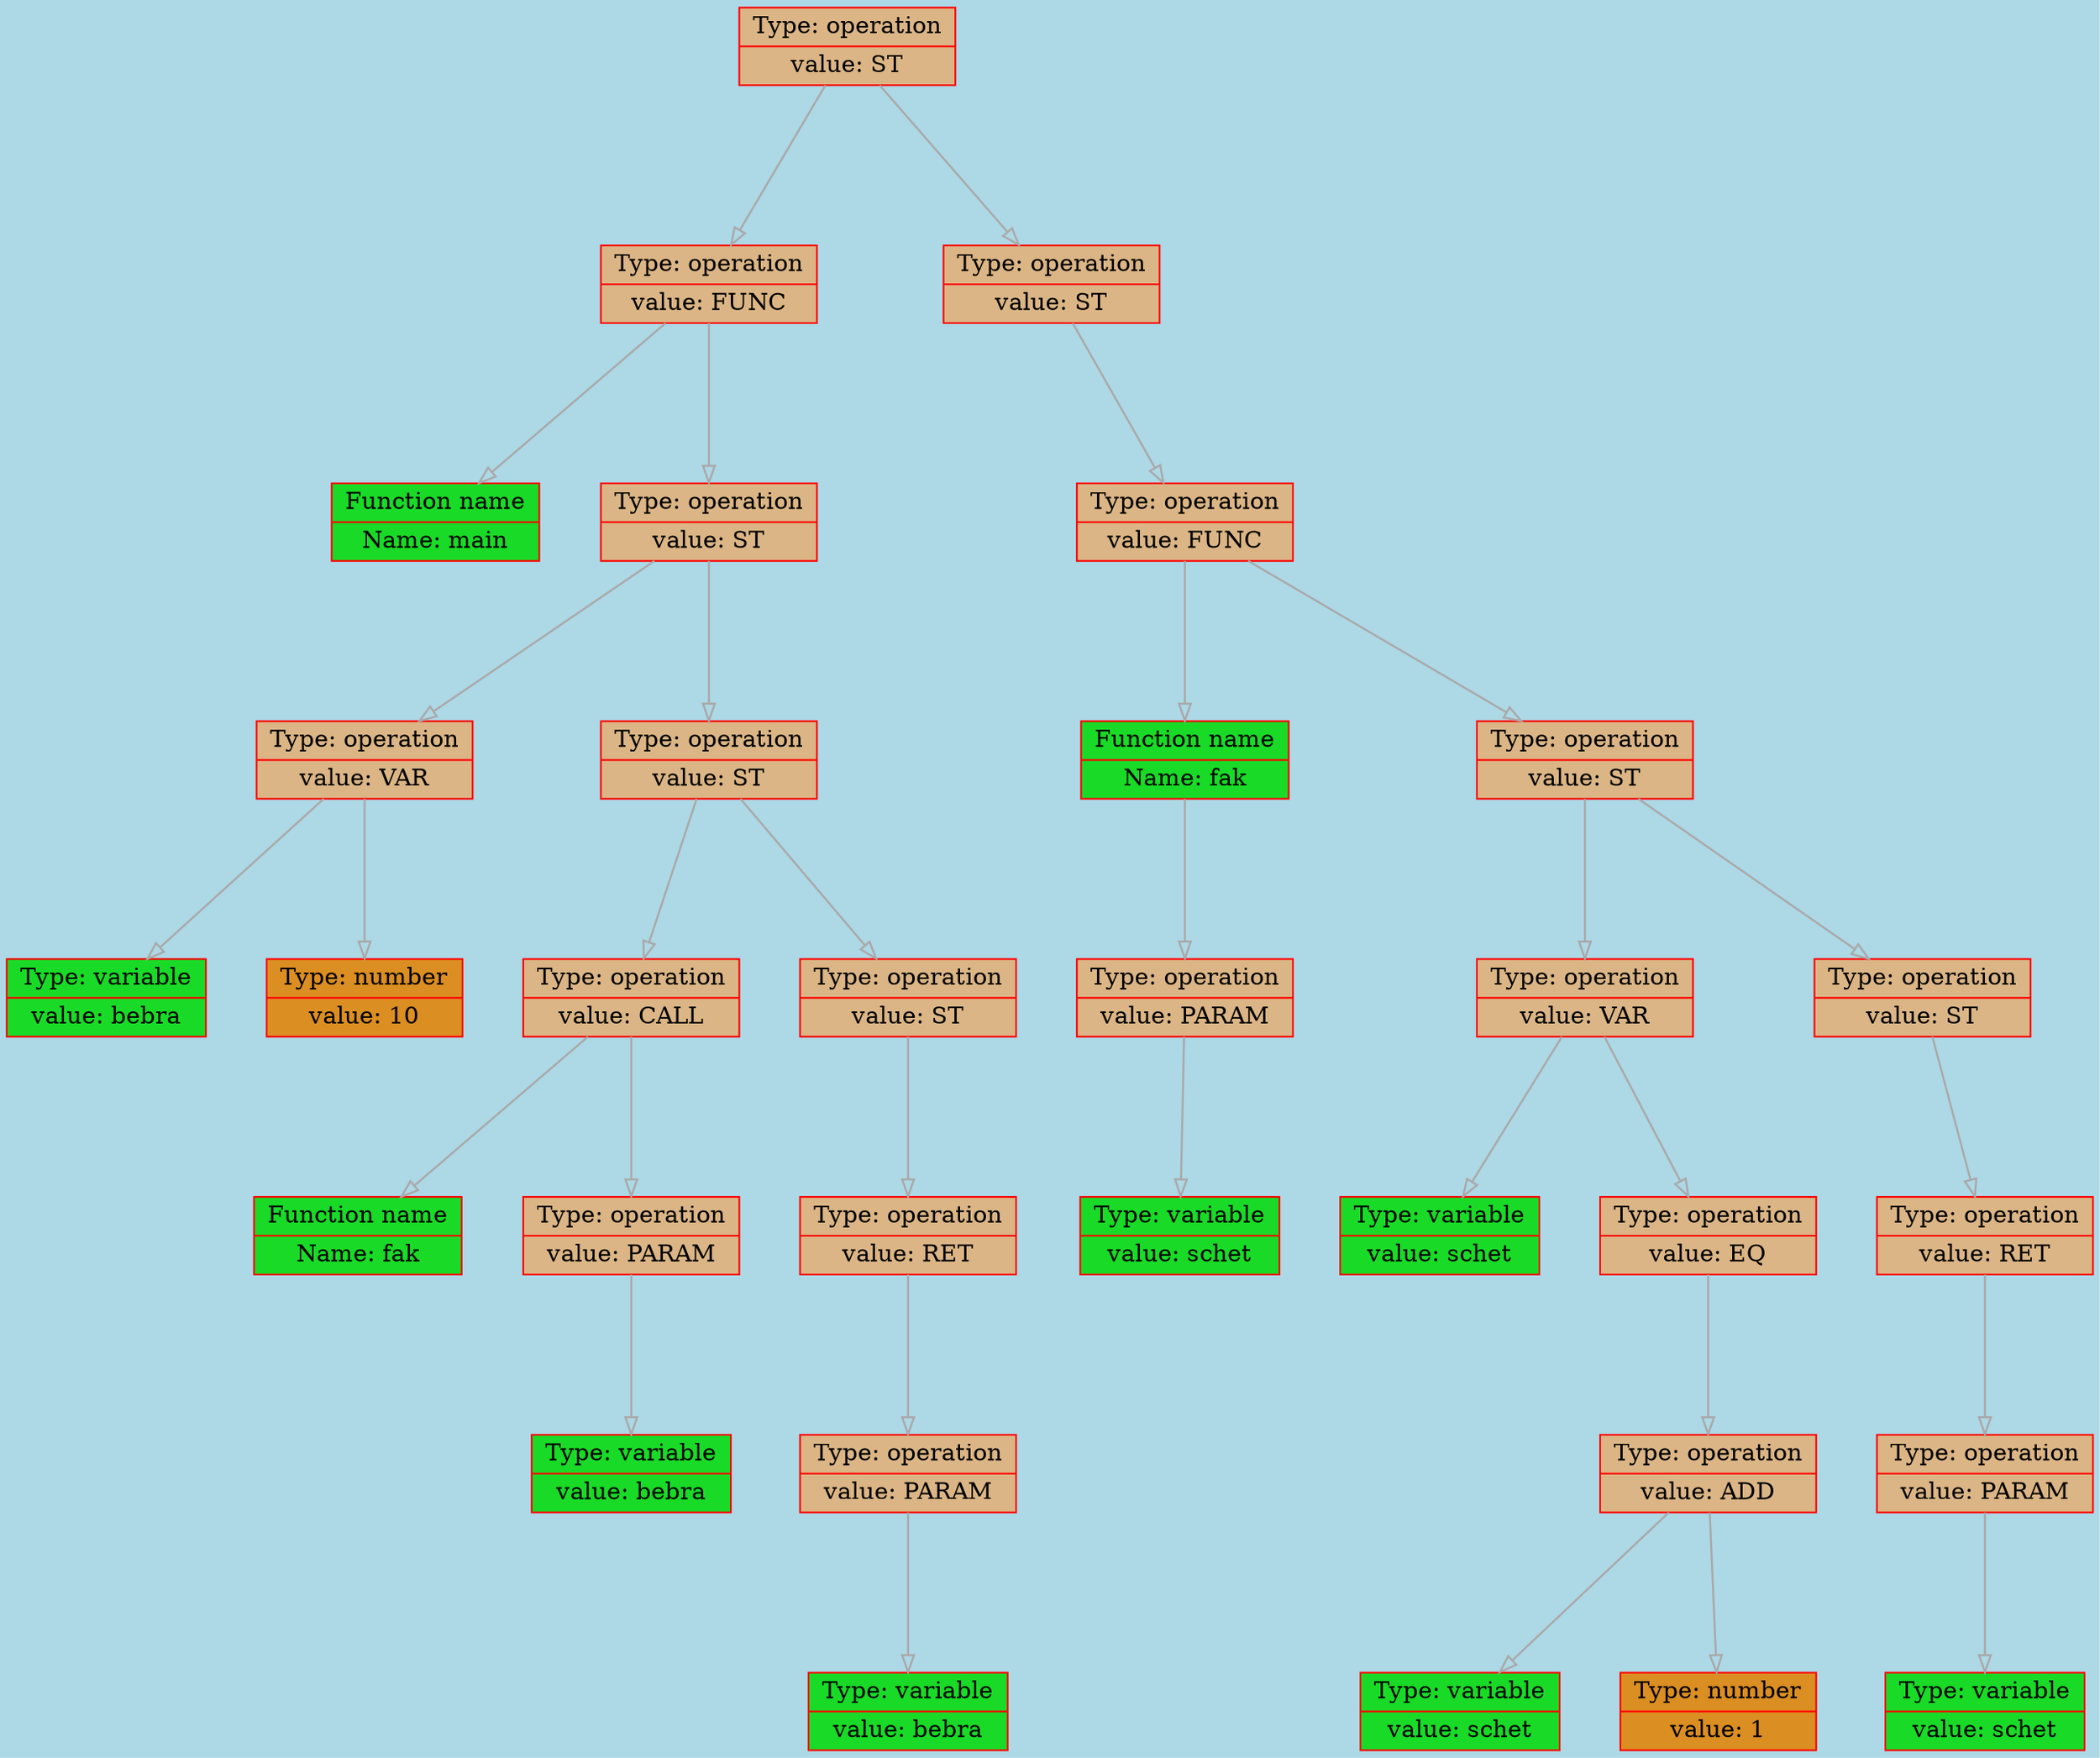 
    digraph g {
        bgcolor="lightblue";
        dpi      = 200;
        fontname = "Comic Sans MS";
        fontsize = 20;
        rankdir   =  TB;
        edge [color = darkgrey, arrowhead = onormal, arrowsize = 1, penwidth = 1.2]
        graph[fillcolor = lightgreen, ranksep = 1.3, nodesep = 0.5,
        style = "rounded, filled",color = green, penwidth = 2]

    Node00000190b186a090[shape=record, width=0.2, style="filled", color="red", fillcolor="#DBB585",label=" {Type: operation | value: ST}"] 
 
Node00000190b1869770[shape=record, width=0.2, style="filled", color="red", fillcolor="#DBB585",label=" {Type: operation | value: FUNC}"] 
 
Node00000190b1867630[shape=record, width=0.2, style="filled", color="red", fillcolor="#19DB27",label=" {Function name |Name: main}"] 
 
Node00000190b1869740[shape=record, width=0.2, style="filled", color="red", fillcolor="#DBB585",label=" {Type: operation | value: ST}"] 
 
Node00000190b1869590[shape=record, width=0.2, style="filled", color="red", fillcolor="#DBB585",label=" {Type: operation | value: VAR}"] 
 
Node00000190b1867660[shape=record, width=0.2, style="filled", color="red", fillcolor="#19DB27",label=" {Type: variable | value: bebra}"] 
 
Node00000190b1867690[shape=record, width=0.2, style="filled", color="red", fillcolor="#DB8E21",label=" {Type: number | value: 10}"] 
 
Node00000190b1869800[shape=record, width=0.2, style="filled", color="red", fillcolor="#DBB585",label=" {Type: operation | value: ST}"] 
 
Node00000190b1869710[shape=record, width=0.2, style="filled", color="red", fillcolor="#DBB585",label=" {Type: operation | value: CALL}"] 
 
Node00000190b1869650[shape=record, width=0.2, style="filled", color="red", fillcolor="#19DB27",label=" {Function name |Name: fak}"] 
 
Node00000190b18697a0[shape=record, width=0.2, style="filled", color="red", fillcolor="#DBB585",label=" {Type: operation | value: PARAM}"] 
 
Node00000190b1869830[shape=record, width=0.2, style="filled", color="red", fillcolor="#19DB27",label=" {Type: variable | value: bebra}"] 
 
Node00000190b18695c0[shape=record, width=0.2, style="filled", color="red", fillcolor="#DBB585",label=" {Type: operation | value: ST}"] 
 
Node00000190b1869680[shape=record, width=0.2, style="filled", color="red", fillcolor="#DBB585",label=" {Type: operation | value: RET}"] 
 
Node00000190b18697d0[shape=record, width=0.2, style="filled", color="red", fillcolor="#DBB585",label=" {Type: operation | value: PARAM}"] 
 
Node00000190b1869560[shape=record, width=0.2, style="filled", color="red", fillcolor="#19DB27",label=" {Type: variable | value: bebra}"] 
 
Node00000190b186a000[shape=record, width=0.2, style="filled", color="red", fillcolor="#DBB585",label=" {Type: operation | value: ST}"] 
 
Node00000190b1869d00[shape=record, width=0.2, style="filled", color="red", fillcolor="#DBB585",label=" {Type: operation | value: FUNC}"] 
 
Node00000190b18695f0[shape=record, width=0.2, style="filled", color="red", fillcolor="#19DB27",label=" {Function name |Name: fak}"] 
 
Node00000190b1869890[shape=record, width=0.2, style="filled", color="red", fillcolor="#DBB585",label=" {Type: operation | value: PARAM}"] 
 
Node00000190b1869860[shape=record, width=0.2, style="filled", color="red", fillcolor="#19DB27",label=" {Type: variable | value: schet}"] 
 
Node00000190b186a060[shape=record, width=0.2, style="filled", color="red", fillcolor="#DBB585",label=" {Type: operation | value: ST}"] 
 
Node00000190b1869ee0[shape=record, width=0.2, style="filled", color="red", fillcolor="#DBB585",label=" {Type: operation | value: VAR}"] 
 
Node00000190b18698c0[shape=record, width=0.2, style="filled", color="red", fillcolor="#19DB27",label=" {Type: variable | value: schet}"] 
 
Node00000190b1869f70[shape=record, width=0.2, style="filled", color="red", fillcolor="#DBB585",label=" {Type: operation | value: EQ}"] 
 
Node00000190b18696e0[shape=record, width=0.2, style="filled", color="red", fillcolor="#DBB585",label=" {Type: operation | value: ADD}"] 
 
Node00000190b1869620[shape=record, width=0.2, style="filled", color="red", fillcolor="#19DB27",label=" {Type: variable | value: schet}"] 
 
Node00000190b18696b0[shape=record, width=0.2, style="filled", color="red", fillcolor="#DB8E21",label=" {Type: number | value: 1}"] 
 
Node00000190b1869970[shape=record, width=0.2, style="filled", color="red", fillcolor="#DBB585",label=" {Type: operation | value: ST}"] 
 
Node00000190b1869e80[shape=record, width=0.2, style="filled", color="red", fillcolor="#DBB585",label=" {Type: operation | value: RET}"] 
 
Node00000190b1869b80[shape=record, width=0.2, style="filled", color="red", fillcolor="#DBB585",label=" {Type: operation | value: PARAM}"] 
 
Node00000190b1869dc0[shape=record, width=0.2, style="filled", color="red", fillcolor="#19DB27",label=" {Type: variable | value: schet}"] 
 
Node00000190b186a090->Node00000190b1869770
Node00000190b1869770->Node00000190b1867630
Node00000190b1869770->Node00000190b1869740
Node00000190b1869740->Node00000190b1869590
Node00000190b1869590->Node00000190b1867660
Node00000190b1869590->Node00000190b1867690
Node00000190b1869740->Node00000190b1869800
Node00000190b1869800->Node00000190b1869710
Node00000190b1869710->Node00000190b1869650
Node00000190b1869710->Node00000190b18697a0
Node00000190b18697a0->Node00000190b1869830
Node00000190b1869800->Node00000190b18695c0
Node00000190b18695c0->Node00000190b1869680
Node00000190b1869680->Node00000190b18697d0
Node00000190b18697d0->Node00000190b1869560
Node00000190b186a090->Node00000190b186a000
Node00000190b186a000->Node00000190b1869d00
Node00000190b1869d00->Node00000190b18695f0
Node00000190b18695f0->Node00000190b1869890
Node00000190b1869890->Node00000190b1869860
Node00000190b1869d00->Node00000190b186a060
Node00000190b186a060->Node00000190b1869ee0
Node00000190b1869ee0->Node00000190b18698c0
Node00000190b1869ee0->Node00000190b1869f70
Node00000190b1869f70->Node00000190b18696e0
Node00000190b18696e0->Node00000190b1869620
Node00000190b18696e0->Node00000190b18696b0
Node00000190b186a060->Node00000190b1869970
Node00000190b1869970->Node00000190b1869e80
Node00000190b1869e80->Node00000190b1869b80
Node00000190b1869b80->Node00000190b1869dc0
}
